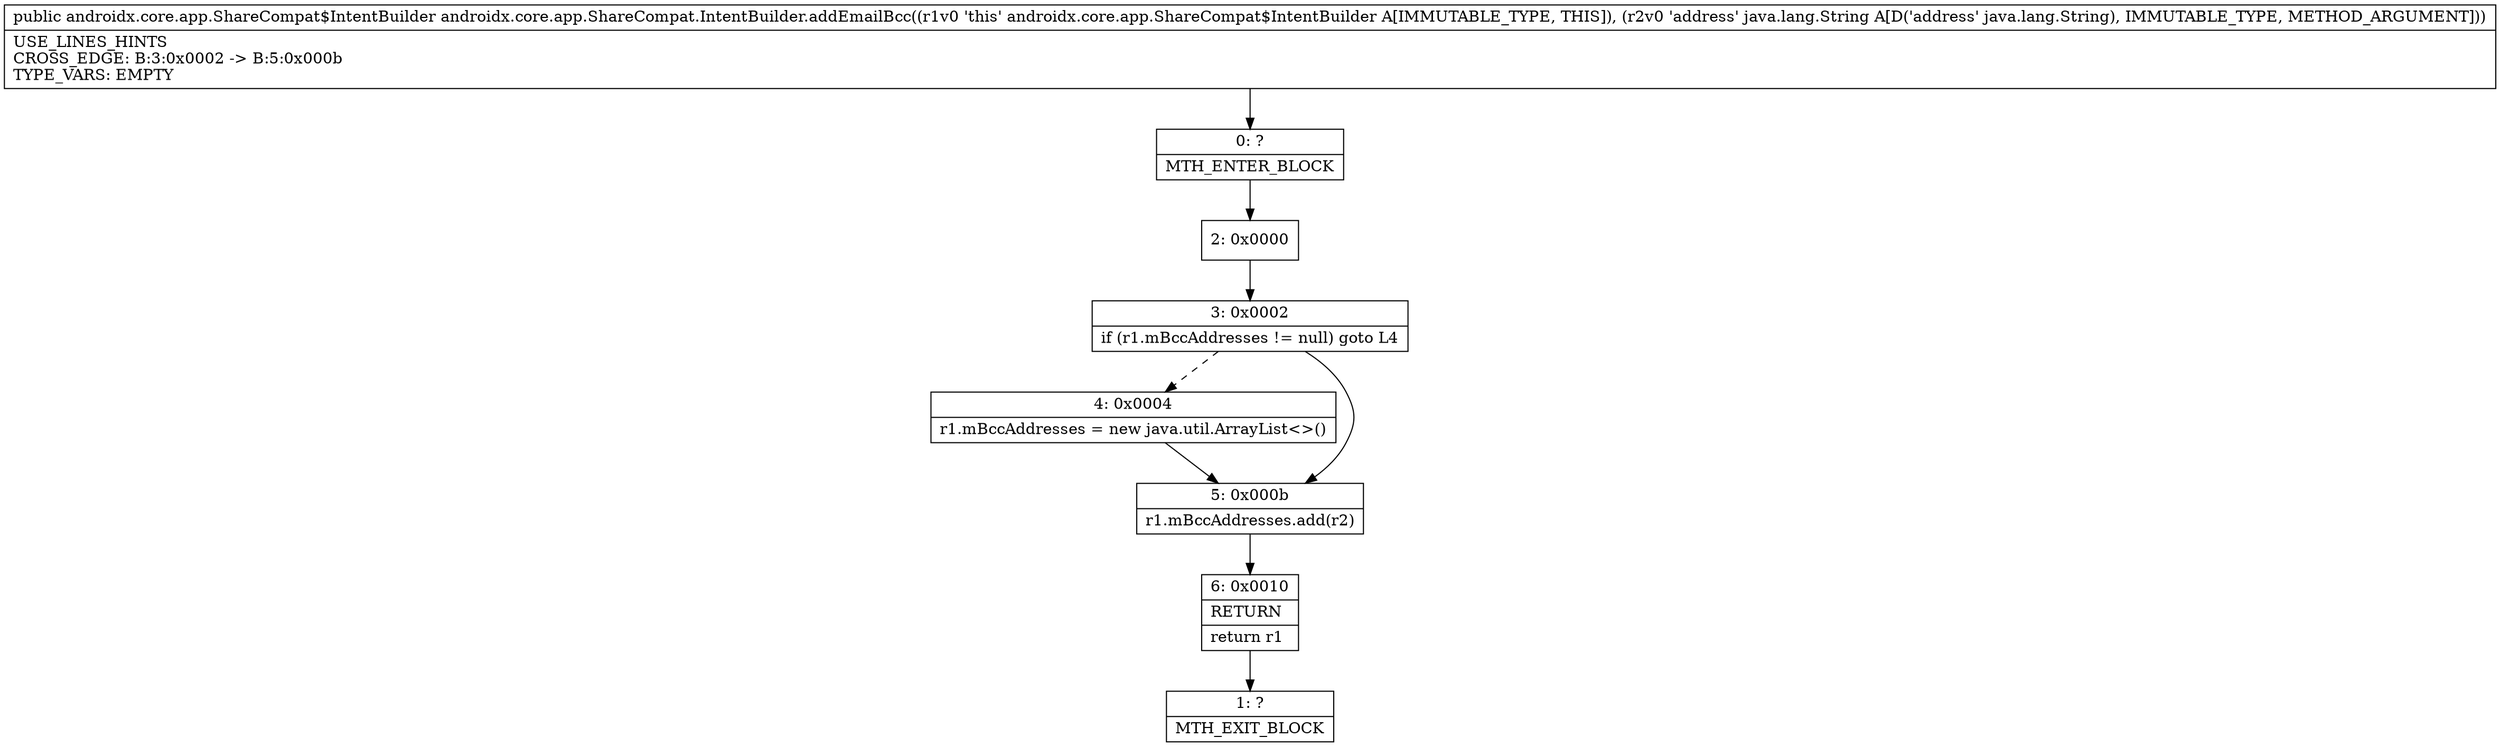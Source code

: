 digraph "CFG forandroidx.core.app.ShareCompat.IntentBuilder.addEmailBcc(Ljava\/lang\/String;)Landroidx\/core\/app\/ShareCompat$IntentBuilder;" {
Node_0 [shape=record,label="{0\:\ ?|MTH_ENTER_BLOCK\l}"];
Node_2 [shape=record,label="{2\:\ 0x0000}"];
Node_3 [shape=record,label="{3\:\ 0x0002|if (r1.mBccAddresses != null) goto L4\l}"];
Node_4 [shape=record,label="{4\:\ 0x0004|r1.mBccAddresses = new java.util.ArrayList\<\>()\l}"];
Node_5 [shape=record,label="{5\:\ 0x000b|r1.mBccAddresses.add(r2)\l}"];
Node_6 [shape=record,label="{6\:\ 0x0010|RETURN\l|return r1\l}"];
Node_1 [shape=record,label="{1\:\ ?|MTH_EXIT_BLOCK\l}"];
MethodNode[shape=record,label="{public androidx.core.app.ShareCompat$IntentBuilder androidx.core.app.ShareCompat.IntentBuilder.addEmailBcc((r1v0 'this' androidx.core.app.ShareCompat$IntentBuilder A[IMMUTABLE_TYPE, THIS]), (r2v0 'address' java.lang.String A[D('address' java.lang.String), IMMUTABLE_TYPE, METHOD_ARGUMENT]))  | USE_LINES_HINTS\lCROSS_EDGE: B:3:0x0002 \-\> B:5:0x000b\lTYPE_VARS: EMPTY\l}"];
MethodNode -> Node_0;Node_0 -> Node_2;
Node_2 -> Node_3;
Node_3 -> Node_4[style=dashed];
Node_3 -> Node_5;
Node_4 -> Node_5;
Node_5 -> Node_6;
Node_6 -> Node_1;
}

